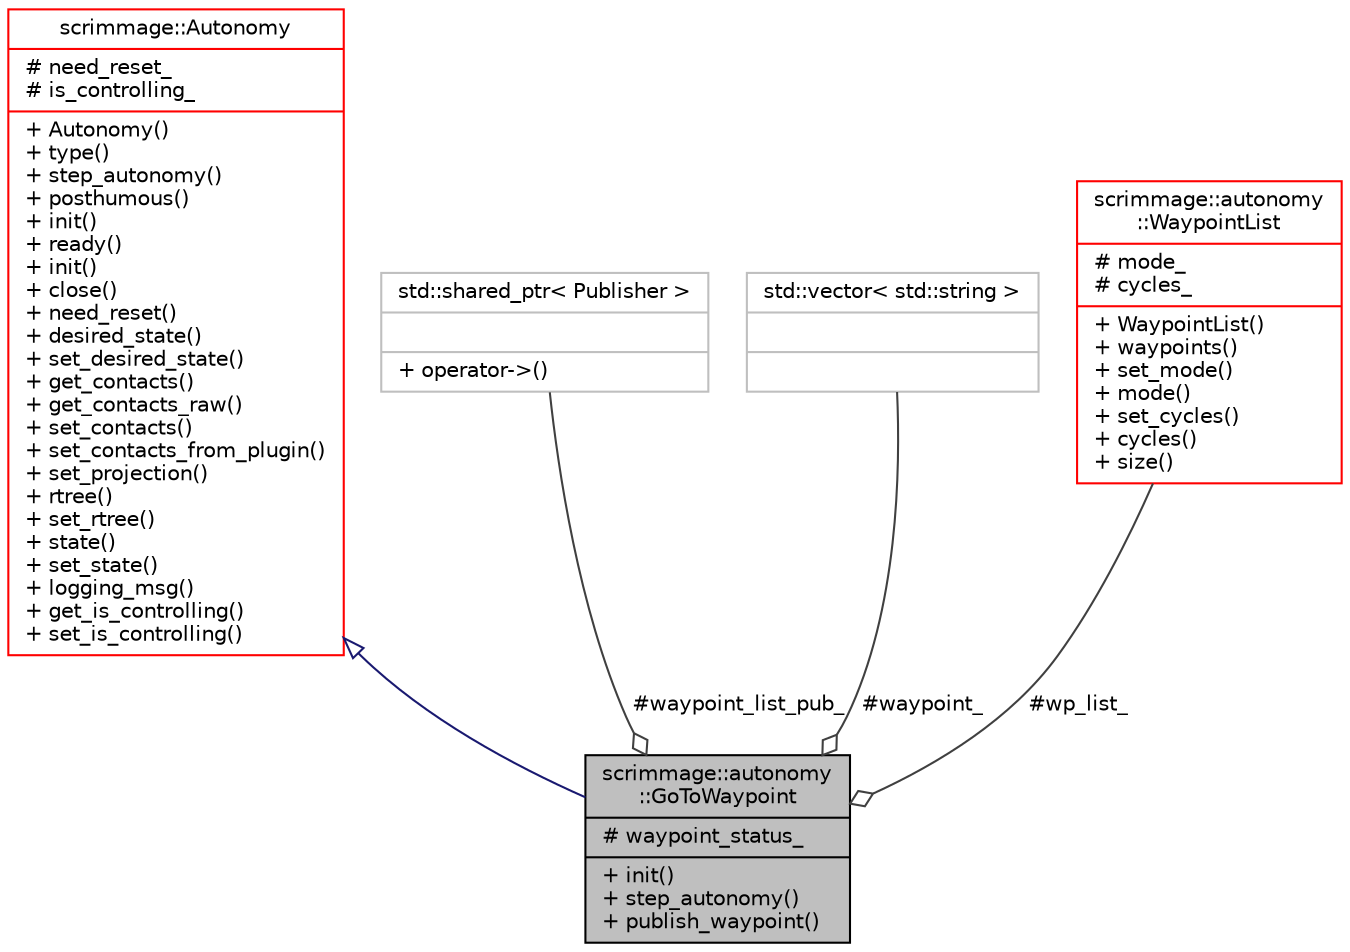 digraph "scrimmage::autonomy::GoToWaypoint"
{
 // LATEX_PDF_SIZE
  edge [fontname="Helvetica",fontsize="10",labelfontname="Helvetica",labelfontsize="10"];
  node [fontname="Helvetica",fontsize="10",shape=record];
  Node1 [label="{scrimmage::autonomy\l::GoToWaypoint\n|# waypoint_status_\l|+ init()\l+ step_autonomy()\l+ publish_waypoint()\l}",height=0.2,width=0.4,color="black", fillcolor="grey75", style="filled", fontcolor="black",tooltip=" "];
  Node2 -> Node1 [dir="back",color="midnightblue",fontsize="10",style="solid",arrowtail="onormal",fontname="Helvetica"];
  Node2 [label="{scrimmage::Autonomy\n|# need_reset_\l# is_controlling_\l|+ Autonomy()\l+ type()\l+ step_autonomy()\l+ posthumous()\l+ init()\l+ ready()\l+ init()\l+ close()\l+ need_reset()\l+ desired_state()\l+ set_desired_state()\l+ get_contacts()\l+ get_contacts_raw()\l+ set_contacts()\l+ set_contacts_from_plugin()\l+ set_projection()\l+ rtree()\l+ set_rtree()\l+ state()\l+ set_state()\l+ logging_msg()\l+ get_is_controlling()\l+ set_is_controlling()\l}",height=0.2,width=0.4,color="red", fillcolor="white", style="filled",URL="$classscrimmage_1_1Autonomy.html",tooltip=" "];
  Node86 -> Node1 [color="grey25",fontsize="10",style="solid",label=" #waypoint_list_pub_" ,arrowhead="odiamond",fontname="Helvetica"];
  Node86 [label="{std::shared_ptr\< Publisher \>\n||+ operator-\>()\l}",height=0.2,width=0.4,color="grey75", fillcolor="white", style="filled",tooltip=" "];
  Node92 -> Node1 [color="grey25",fontsize="10",style="solid",label=" #waypoint_" ,arrowhead="odiamond",fontname="Helvetica"];
  Node92 [label="{std::vector\< std::string \>\n||}",height=0.2,width=0.4,color="grey75", fillcolor="white", style="filled",tooltip=" "];
  Node93 -> Node1 [color="grey25",fontsize="10",style="solid",label=" #wp_list_" ,arrowhead="odiamond",fontname="Helvetica"];
  Node93 [label="{scrimmage::autonomy\l::WaypointList\n|# mode_\l# cycles_\l|+ WaypointList()\l+ waypoints()\l+ set_mode()\l+ mode()\l+ set_cycles()\l+ cycles()\l+ size()\l}",height=0.2,width=0.4,color="red", fillcolor="white", style="filled",URL="$classscrimmage_1_1autonomy_1_1WaypointList.html",tooltip=" "];
}
